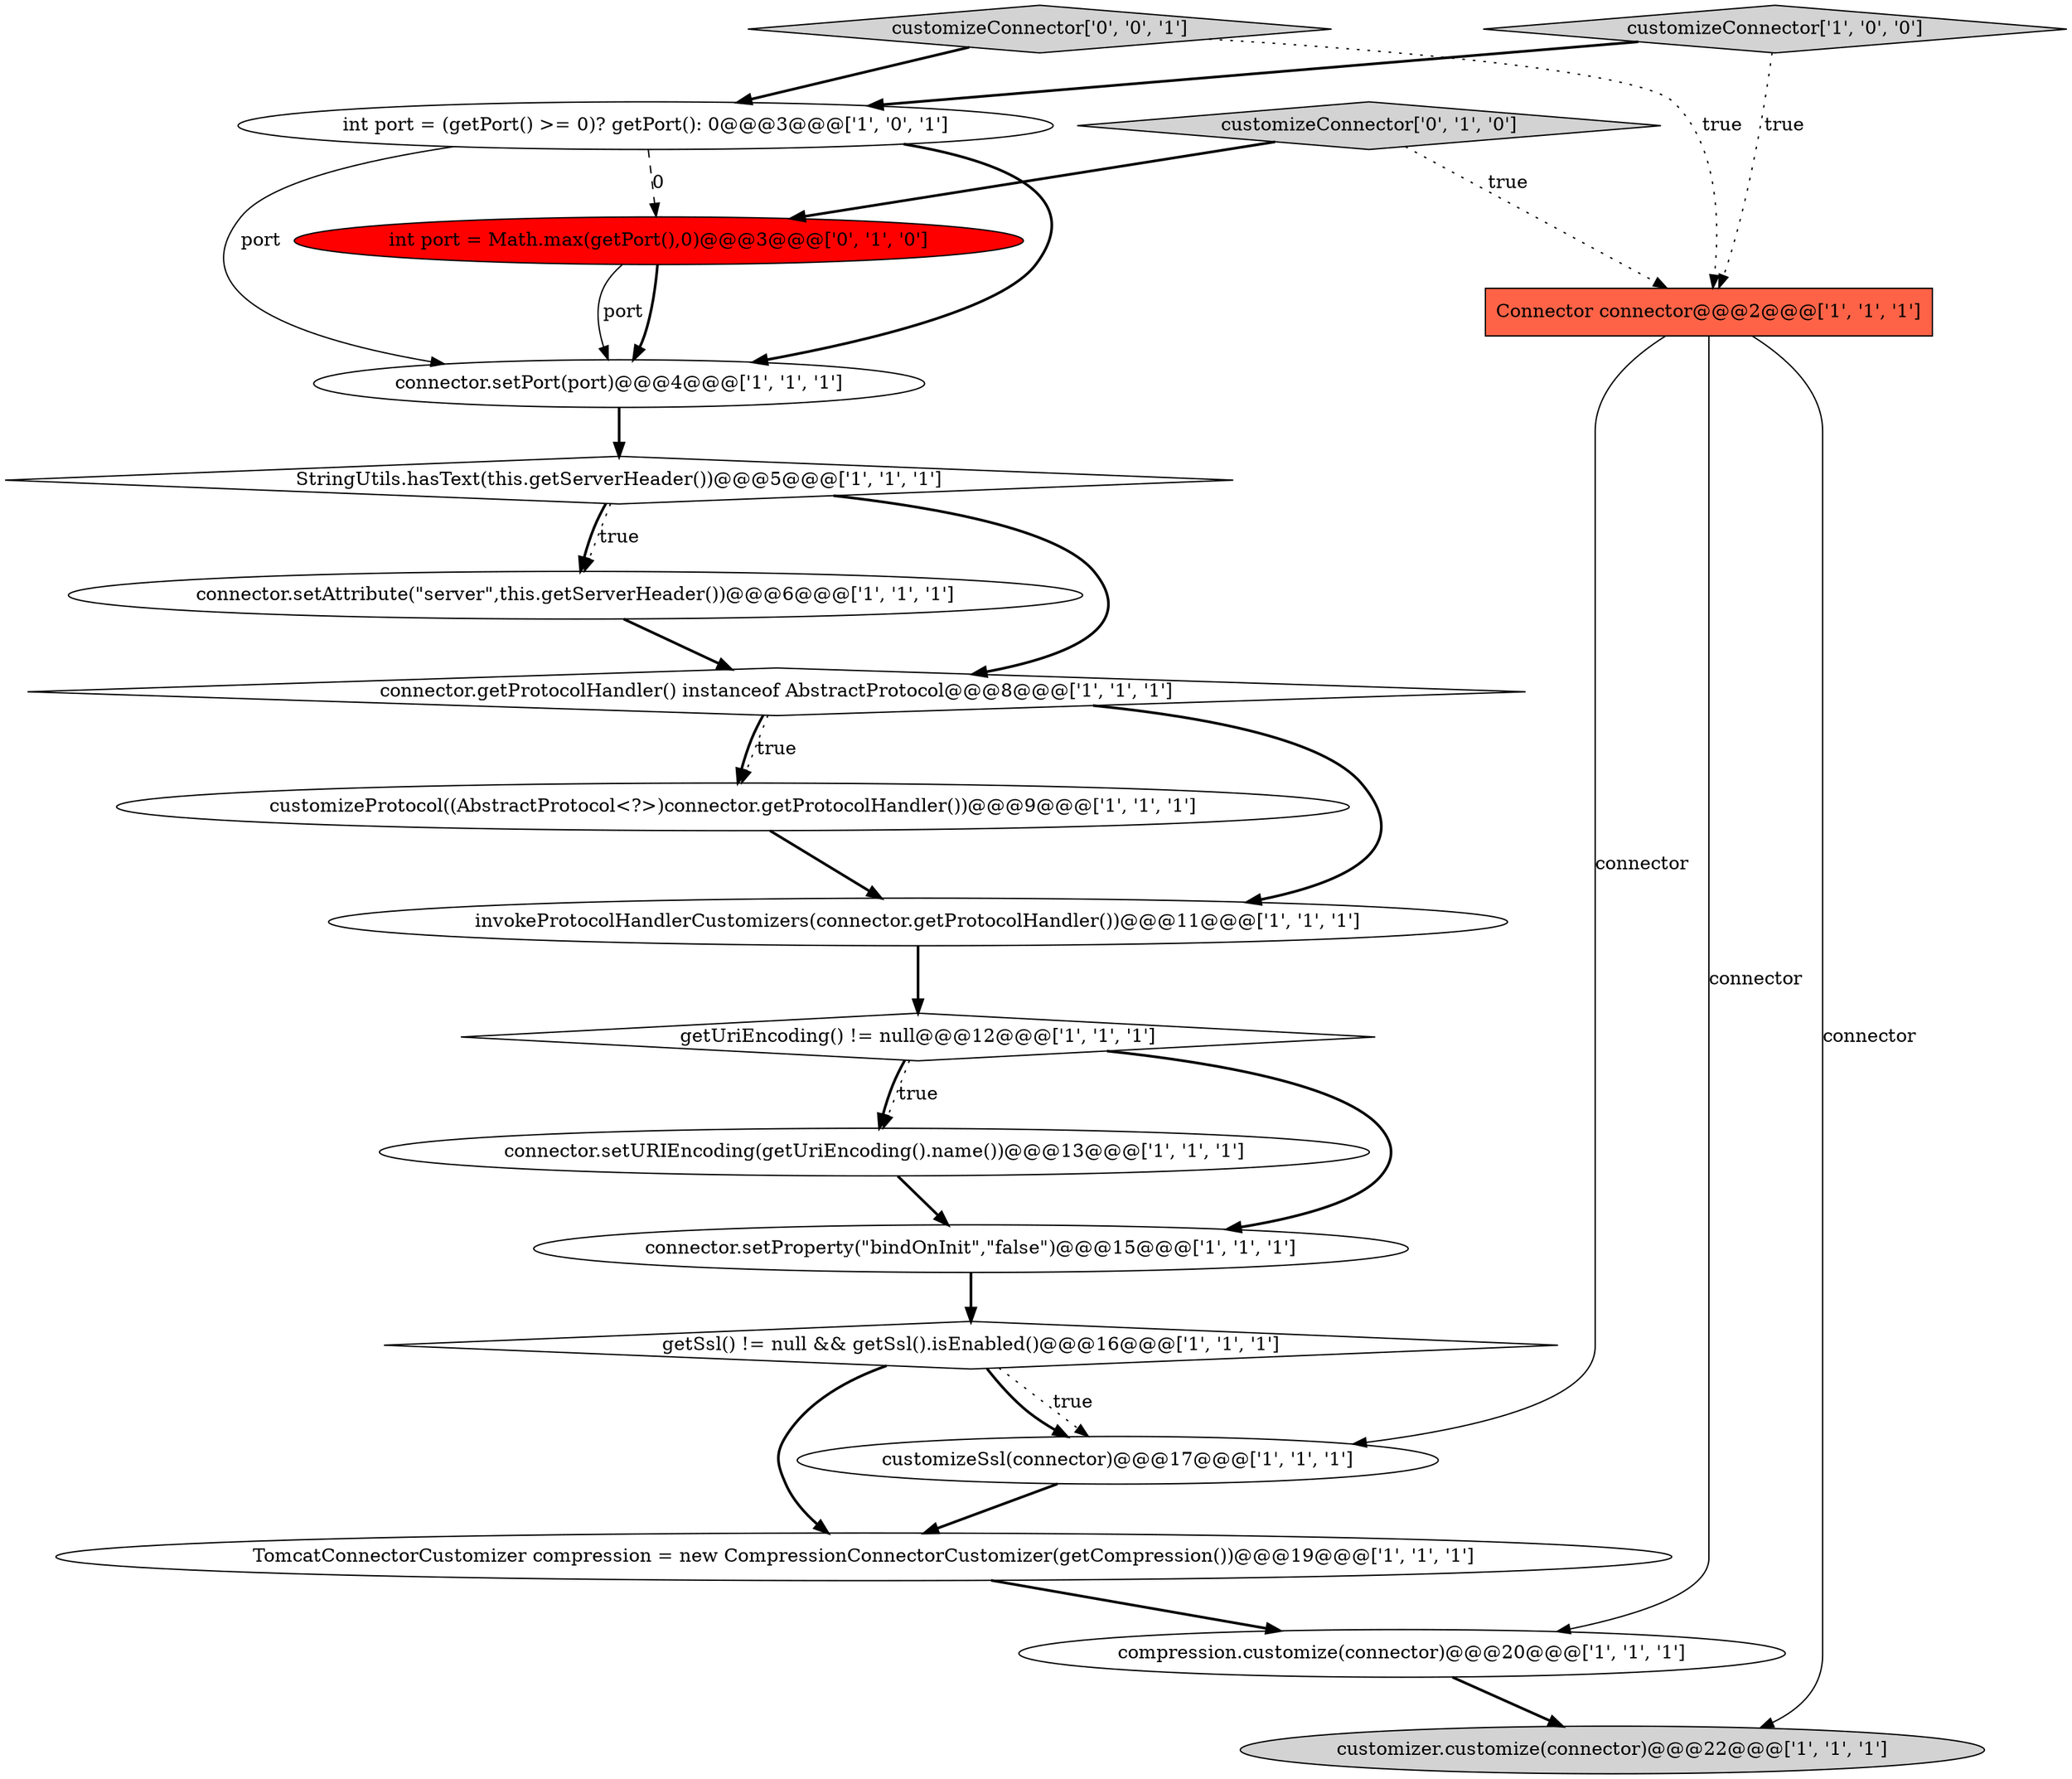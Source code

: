 digraph {
5 [style = filled, label = "int port = (getPort() >= 0)? getPort(): 0@@@3@@@['1', '0', '1']", fillcolor = white, shape = ellipse image = "AAA0AAABBB1BBB"];
4 [style = filled, label = "getSsl() != null && getSsl().isEnabled()@@@16@@@['1', '1', '1']", fillcolor = white, shape = diamond image = "AAA0AAABBB1BBB"];
7 [style = filled, label = "getUriEncoding() != null@@@12@@@['1', '1', '1']", fillcolor = white, shape = diamond image = "AAA0AAABBB1BBB"];
2 [style = filled, label = "StringUtils.hasText(this.getServerHeader())@@@5@@@['1', '1', '1']", fillcolor = white, shape = diamond image = "AAA0AAABBB1BBB"];
10 [style = filled, label = "TomcatConnectorCustomizer compression = new CompressionConnectorCustomizer(getCompression())@@@19@@@['1', '1', '1']", fillcolor = white, shape = ellipse image = "AAA0AAABBB1BBB"];
14 [style = filled, label = "connector.setPort(port)@@@4@@@['1', '1', '1']", fillcolor = white, shape = ellipse image = "AAA0AAABBB1BBB"];
12 [style = filled, label = "connector.setAttribute(\"server\",this.getServerHeader())@@@6@@@['1', '1', '1']", fillcolor = white, shape = ellipse image = "AAA0AAABBB1BBB"];
11 [style = filled, label = "invokeProtocolHandlerCustomizers(connector.getProtocolHandler())@@@11@@@['1', '1', '1']", fillcolor = white, shape = ellipse image = "AAA0AAABBB1BBB"];
0 [style = filled, label = "connector.getProtocolHandler() instanceof AbstractProtocol@@@8@@@['1', '1', '1']", fillcolor = white, shape = diamond image = "AAA0AAABBB1BBB"];
6 [style = filled, label = "Connector connector@@@2@@@['1', '1', '1']", fillcolor = tomato, shape = box image = "AAA0AAABBB1BBB"];
15 [style = filled, label = "compression.customize(connector)@@@20@@@['1', '1', '1']", fillcolor = white, shape = ellipse image = "AAA0AAABBB1BBB"];
1 [style = filled, label = "customizer.customize(connector)@@@22@@@['1', '1', '1']", fillcolor = lightgray, shape = ellipse image = "AAA0AAABBB1BBB"];
16 [style = filled, label = "connector.setProperty(\"bindOnInit\",\"false\")@@@15@@@['1', '1', '1']", fillcolor = white, shape = ellipse image = "AAA0AAABBB1BBB"];
18 [style = filled, label = "int port = Math.max(getPort(),0)@@@3@@@['0', '1', '0']", fillcolor = red, shape = ellipse image = "AAA1AAABBB2BBB"];
19 [style = filled, label = "customizeConnector['0', '0', '1']", fillcolor = lightgray, shape = diamond image = "AAA0AAABBB3BBB"];
9 [style = filled, label = "customizeProtocol((AbstractProtocol<?>)connector.getProtocolHandler())@@@9@@@['1', '1', '1']", fillcolor = white, shape = ellipse image = "AAA0AAABBB1BBB"];
3 [style = filled, label = "connector.setURIEncoding(getUriEncoding().name())@@@13@@@['1', '1', '1']", fillcolor = white, shape = ellipse image = "AAA0AAABBB1BBB"];
8 [style = filled, label = "customizeSsl(connector)@@@17@@@['1', '1', '1']", fillcolor = white, shape = ellipse image = "AAA0AAABBB1BBB"];
13 [style = filled, label = "customizeConnector['1', '0', '0']", fillcolor = lightgray, shape = diamond image = "AAA0AAABBB1BBB"];
17 [style = filled, label = "customizeConnector['0', '1', '0']", fillcolor = lightgray, shape = diamond image = "AAA0AAABBB2BBB"];
13->6 [style = dotted, label="true"];
4->10 [style = bold, label=""];
8->10 [style = bold, label=""];
0->9 [style = bold, label=""];
10->15 [style = bold, label=""];
9->11 [style = bold, label=""];
6->1 [style = solid, label="connector"];
17->6 [style = dotted, label="true"];
18->14 [style = solid, label="port"];
4->8 [style = dotted, label="true"];
0->11 [style = bold, label=""];
5->14 [style = bold, label=""];
3->16 [style = bold, label=""];
5->18 [style = dashed, label="0"];
12->0 [style = bold, label=""];
6->15 [style = solid, label="connector"];
7->3 [style = bold, label=""];
2->12 [style = bold, label=""];
19->5 [style = bold, label=""];
6->8 [style = solid, label="connector"];
2->0 [style = bold, label=""];
7->3 [style = dotted, label="true"];
17->18 [style = bold, label=""];
7->16 [style = bold, label=""];
13->5 [style = bold, label=""];
2->12 [style = dotted, label="true"];
4->8 [style = bold, label=""];
5->14 [style = solid, label="port"];
14->2 [style = bold, label=""];
19->6 [style = dotted, label="true"];
16->4 [style = bold, label=""];
0->9 [style = dotted, label="true"];
18->14 [style = bold, label=""];
11->7 [style = bold, label=""];
15->1 [style = bold, label=""];
}
